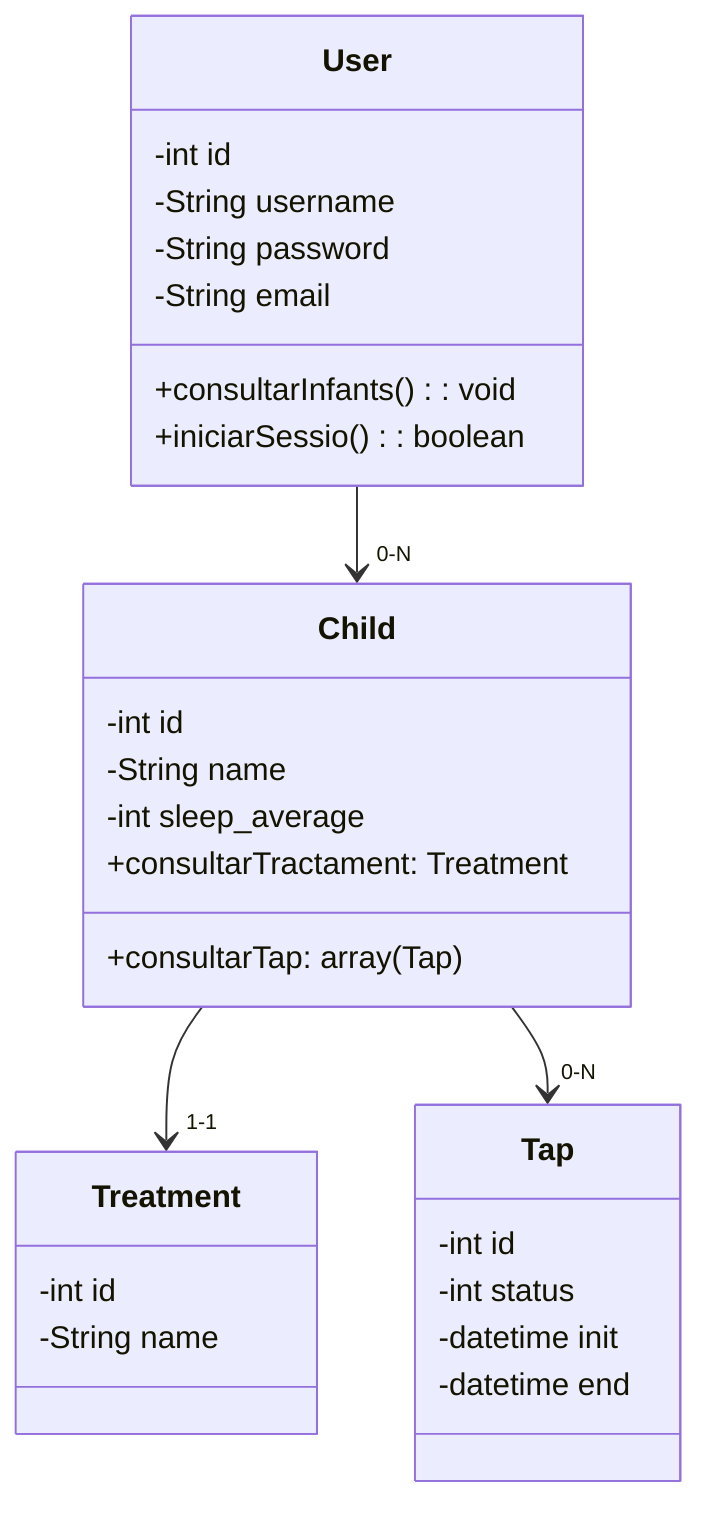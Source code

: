 classDiagram

class User{
    -int id
    -String username
    -String password
    -String email
    +consultarInfants(): void
    +iniciarSessio(): boolean
}

class Child{
    -int id
    -String name
    -int sleep_average
        
    +consultarTractament: Treatment
    +consultarTap: array(Tap)
}

class Treatment{
    -int id
    -String name
}

class Tap{
    -int id
    -int status
    -datetime init 
    -datetime end 
}

User "" --> "0-N" Child
Child "" --> "1-1" Treatment
Child "" --> "0-N" Tap